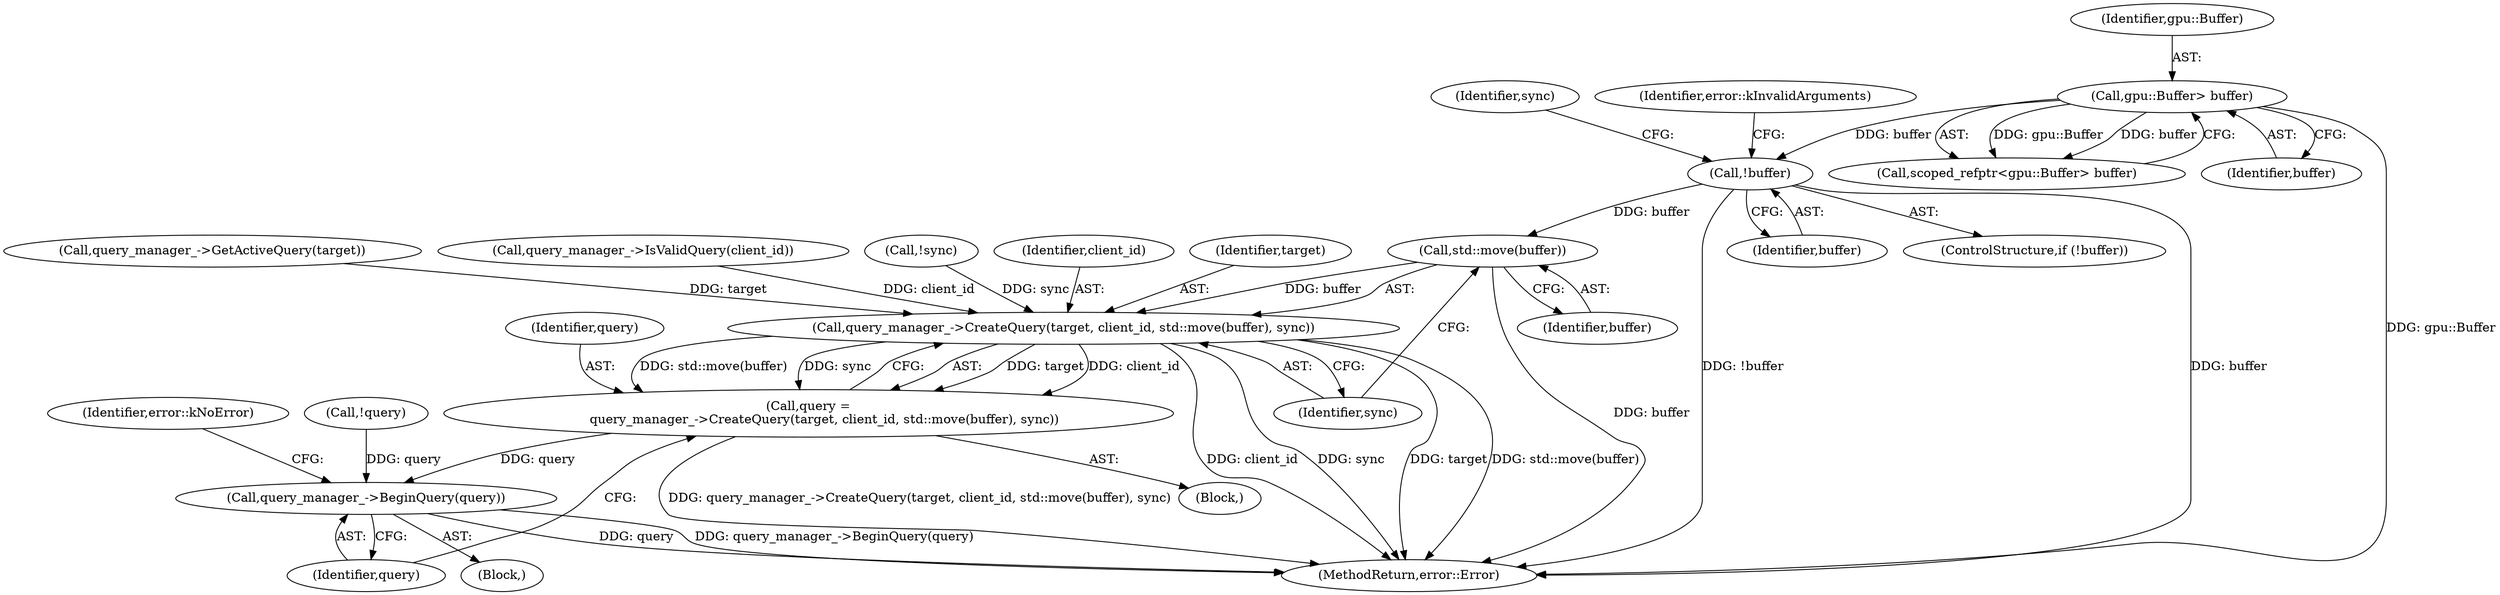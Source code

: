 digraph "0_Chrome_a4150b688a754d3d10d2ca385155b1c95d77d6ae_1@API" {
"1000307" [label="(Call,std::move(buffer))"];
"1000264" [label="(Call,!buffer)"];
"1000258" [label="(Call,gpu::Buffer> buffer)"];
"1000304" [label="(Call,query_manager_->CreateQuery(target, client_id, std::move(buffer), sync))"];
"1000302" [label="(Call,query =\n        query_manager_->CreateQuery(target, client_id, std::move(buffer), sync))"];
"1000335" [label="(Call,query_manager_->BeginQuery(query))"];
"1000306" [label="(Identifier,client_id)"];
"1000305" [label="(Identifier,target)"];
"1000290" [label="(Block,)"];
"1000336" [label="(Identifier,query)"];
"1000270" [label="(Identifier,sync)"];
"1000335" [label="(Call,query_manager_->BeginQuery(query))"];
"1000103" [label="(Block,)"];
"1000265" [label="(Identifier,buffer)"];
"1000303" [label="(Identifier,query)"];
"1000235" [label="(Call,query_manager_->GetActiveQuery(target))"];
"1000308" [label="(Identifier,buffer)"];
"1000259" [label="(Identifier,gpu::Buffer)"];
"1000263" [label="(ControlStructure,if (!buffer))"];
"1000304" [label="(Call,query_manager_->CreateQuery(target, client_id, std::move(buffer), sync))"];
"1000260" [label="(Identifier,buffer)"];
"1000307" [label="(Call,std::move(buffer))"];
"1000258" [label="(Call,gpu::Buffer> buffer)"];
"1000264" [label="(Call,!buffer)"];
"1000256" [label="(Call,scoped_refptr<gpu::Buffer> buffer)"];
"1000267" [label="(Identifier,error::kInvalidArguments)"];
"1000338" [label="(Identifier,error::kNoError)"];
"1000302" [label="(Call,query =\n        query_manager_->CreateQuery(target, client_id, std::move(buffer), sync))"];
"1000309" [label="(Identifier,sync)"];
"1000339" [label="(MethodReturn,error::Error)"];
"1000293" [label="(Call,query_manager_->IsValidQuery(client_id))"];
"1000278" [label="(Call,!sync)"];
"1000288" [label="(Call,!query)"];
"1000307" -> "1000304"  [label="AST: "];
"1000307" -> "1000308"  [label="CFG: "];
"1000308" -> "1000307"  [label="AST: "];
"1000309" -> "1000307"  [label="CFG: "];
"1000307" -> "1000339"  [label="DDG: buffer"];
"1000307" -> "1000304"  [label="DDG: buffer"];
"1000264" -> "1000307"  [label="DDG: buffer"];
"1000264" -> "1000263"  [label="AST: "];
"1000264" -> "1000265"  [label="CFG: "];
"1000265" -> "1000264"  [label="AST: "];
"1000267" -> "1000264"  [label="CFG: "];
"1000270" -> "1000264"  [label="CFG: "];
"1000264" -> "1000339"  [label="DDG: buffer"];
"1000264" -> "1000339"  [label="DDG: !buffer"];
"1000258" -> "1000264"  [label="DDG: buffer"];
"1000258" -> "1000256"  [label="AST: "];
"1000258" -> "1000260"  [label="CFG: "];
"1000259" -> "1000258"  [label="AST: "];
"1000260" -> "1000258"  [label="AST: "];
"1000256" -> "1000258"  [label="CFG: "];
"1000258" -> "1000339"  [label="DDG: gpu::Buffer"];
"1000258" -> "1000256"  [label="DDG: gpu::Buffer"];
"1000258" -> "1000256"  [label="DDG: buffer"];
"1000304" -> "1000302"  [label="AST: "];
"1000304" -> "1000309"  [label="CFG: "];
"1000305" -> "1000304"  [label="AST: "];
"1000306" -> "1000304"  [label="AST: "];
"1000309" -> "1000304"  [label="AST: "];
"1000302" -> "1000304"  [label="CFG: "];
"1000304" -> "1000339"  [label="DDG: sync"];
"1000304" -> "1000339"  [label="DDG: target"];
"1000304" -> "1000339"  [label="DDG: std::move(buffer)"];
"1000304" -> "1000339"  [label="DDG: client_id"];
"1000304" -> "1000302"  [label="DDG: target"];
"1000304" -> "1000302"  [label="DDG: client_id"];
"1000304" -> "1000302"  [label="DDG: std::move(buffer)"];
"1000304" -> "1000302"  [label="DDG: sync"];
"1000235" -> "1000304"  [label="DDG: target"];
"1000293" -> "1000304"  [label="DDG: client_id"];
"1000278" -> "1000304"  [label="DDG: sync"];
"1000302" -> "1000290"  [label="AST: "];
"1000303" -> "1000302"  [label="AST: "];
"1000336" -> "1000302"  [label="CFG: "];
"1000302" -> "1000339"  [label="DDG: query_manager_->CreateQuery(target, client_id, std::move(buffer), sync)"];
"1000302" -> "1000335"  [label="DDG: query"];
"1000335" -> "1000103"  [label="AST: "];
"1000335" -> "1000336"  [label="CFG: "];
"1000336" -> "1000335"  [label="AST: "];
"1000338" -> "1000335"  [label="CFG: "];
"1000335" -> "1000339"  [label="DDG: query"];
"1000335" -> "1000339"  [label="DDG: query_manager_->BeginQuery(query)"];
"1000288" -> "1000335"  [label="DDG: query"];
}
